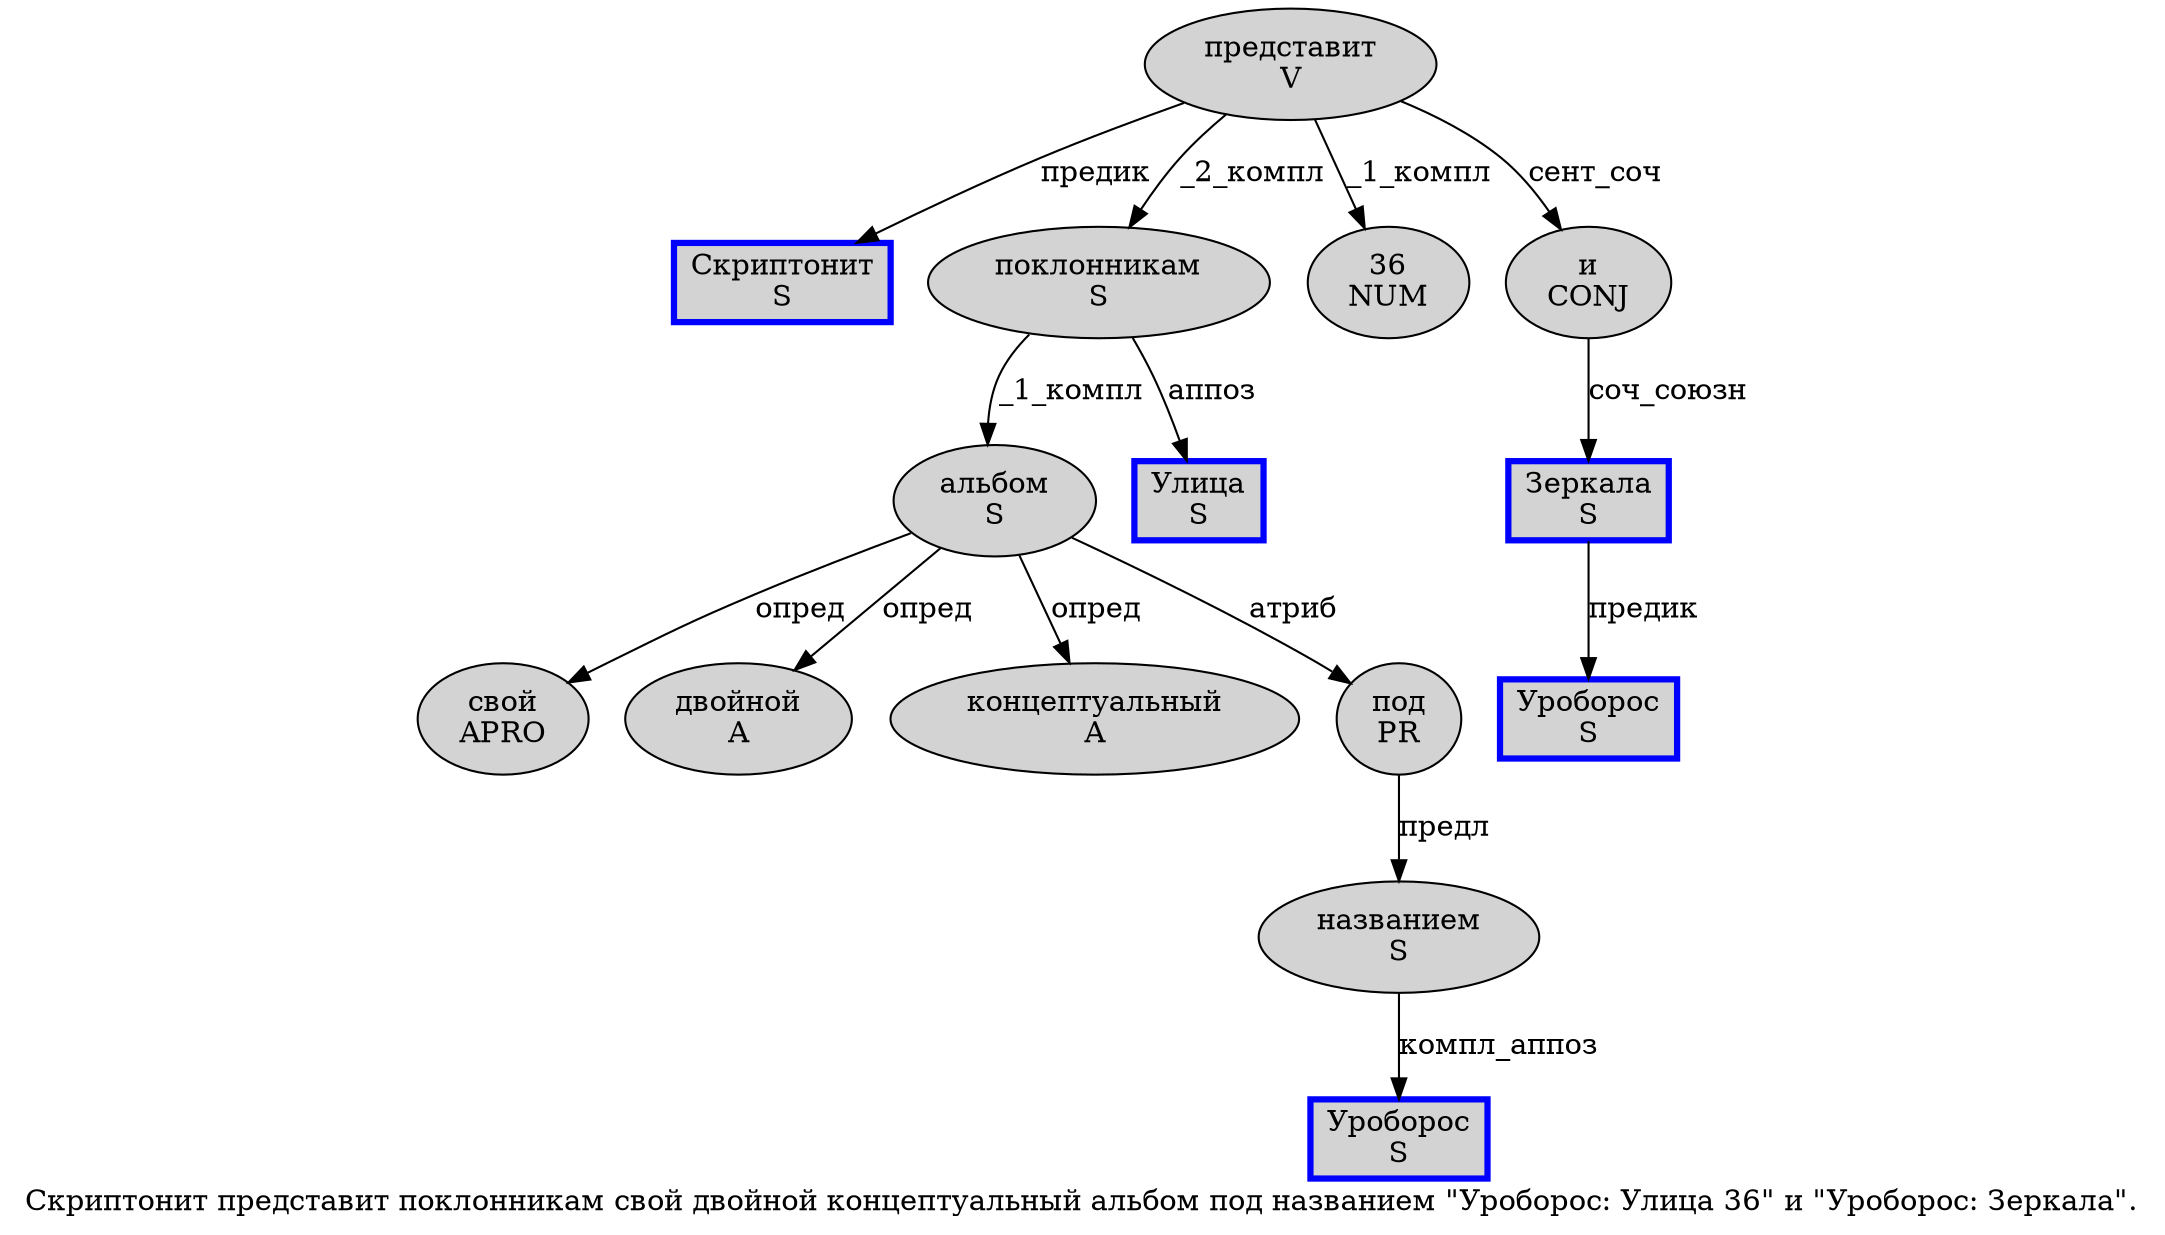 digraph SENTENCE_274 {
	graph [label="Скриптонит представит поклонникам свой двойной концептуальный альбом под названием \"Уроборос: Улица 36\" и \"Уроборос: Зеркала\"."]
	node [style=filled]
		0 [label="Скриптонит
S" color=blue fillcolor=lightgray penwidth=3 shape=box]
		1 [label="представит
V" color="" fillcolor=lightgray penwidth=1 shape=ellipse]
		2 [label="поклонникам
S" color="" fillcolor=lightgray penwidth=1 shape=ellipse]
		3 [label="свой
APRO" color="" fillcolor=lightgray penwidth=1 shape=ellipse]
		4 [label="двойной
A" color="" fillcolor=lightgray penwidth=1 shape=ellipse]
		5 [label="концептуальный
A" color="" fillcolor=lightgray penwidth=1 shape=ellipse]
		6 [label="альбом
S" color="" fillcolor=lightgray penwidth=1 shape=ellipse]
		7 [label="под
PR" color="" fillcolor=lightgray penwidth=1 shape=ellipse]
		8 [label="названием
S" color="" fillcolor=lightgray penwidth=1 shape=ellipse]
		10 [label="Уроборос
S" color=blue fillcolor=lightgray penwidth=3 shape=box]
		12 [label="Улица
S" color=blue fillcolor=lightgray penwidth=3 shape=box]
		13 [label="36
NUM" color="" fillcolor=lightgray penwidth=1 shape=ellipse]
		15 [label="и
CONJ" color="" fillcolor=lightgray penwidth=1 shape=ellipse]
		17 [label="Уроборос
S" color=blue fillcolor=lightgray penwidth=3 shape=box]
		19 [label="Зеркала
S" color=blue fillcolor=lightgray penwidth=3 shape=box]
			1 -> 0 [label="предик"]
			1 -> 2 [label="_2_компл"]
			1 -> 13 [label="_1_компл"]
			1 -> 15 [label="сент_соч"]
			2 -> 6 [label="_1_компл"]
			2 -> 12 [label="аппоз"]
			15 -> 19 [label="соч_союзн"]
			6 -> 3 [label="опред"]
			6 -> 4 [label="опред"]
			6 -> 5 [label="опред"]
			6 -> 7 [label="атриб"]
			7 -> 8 [label="предл"]
			8 -> 10 [label="компл_аппоз"]
			19 -> 17 [label="предик"]
}